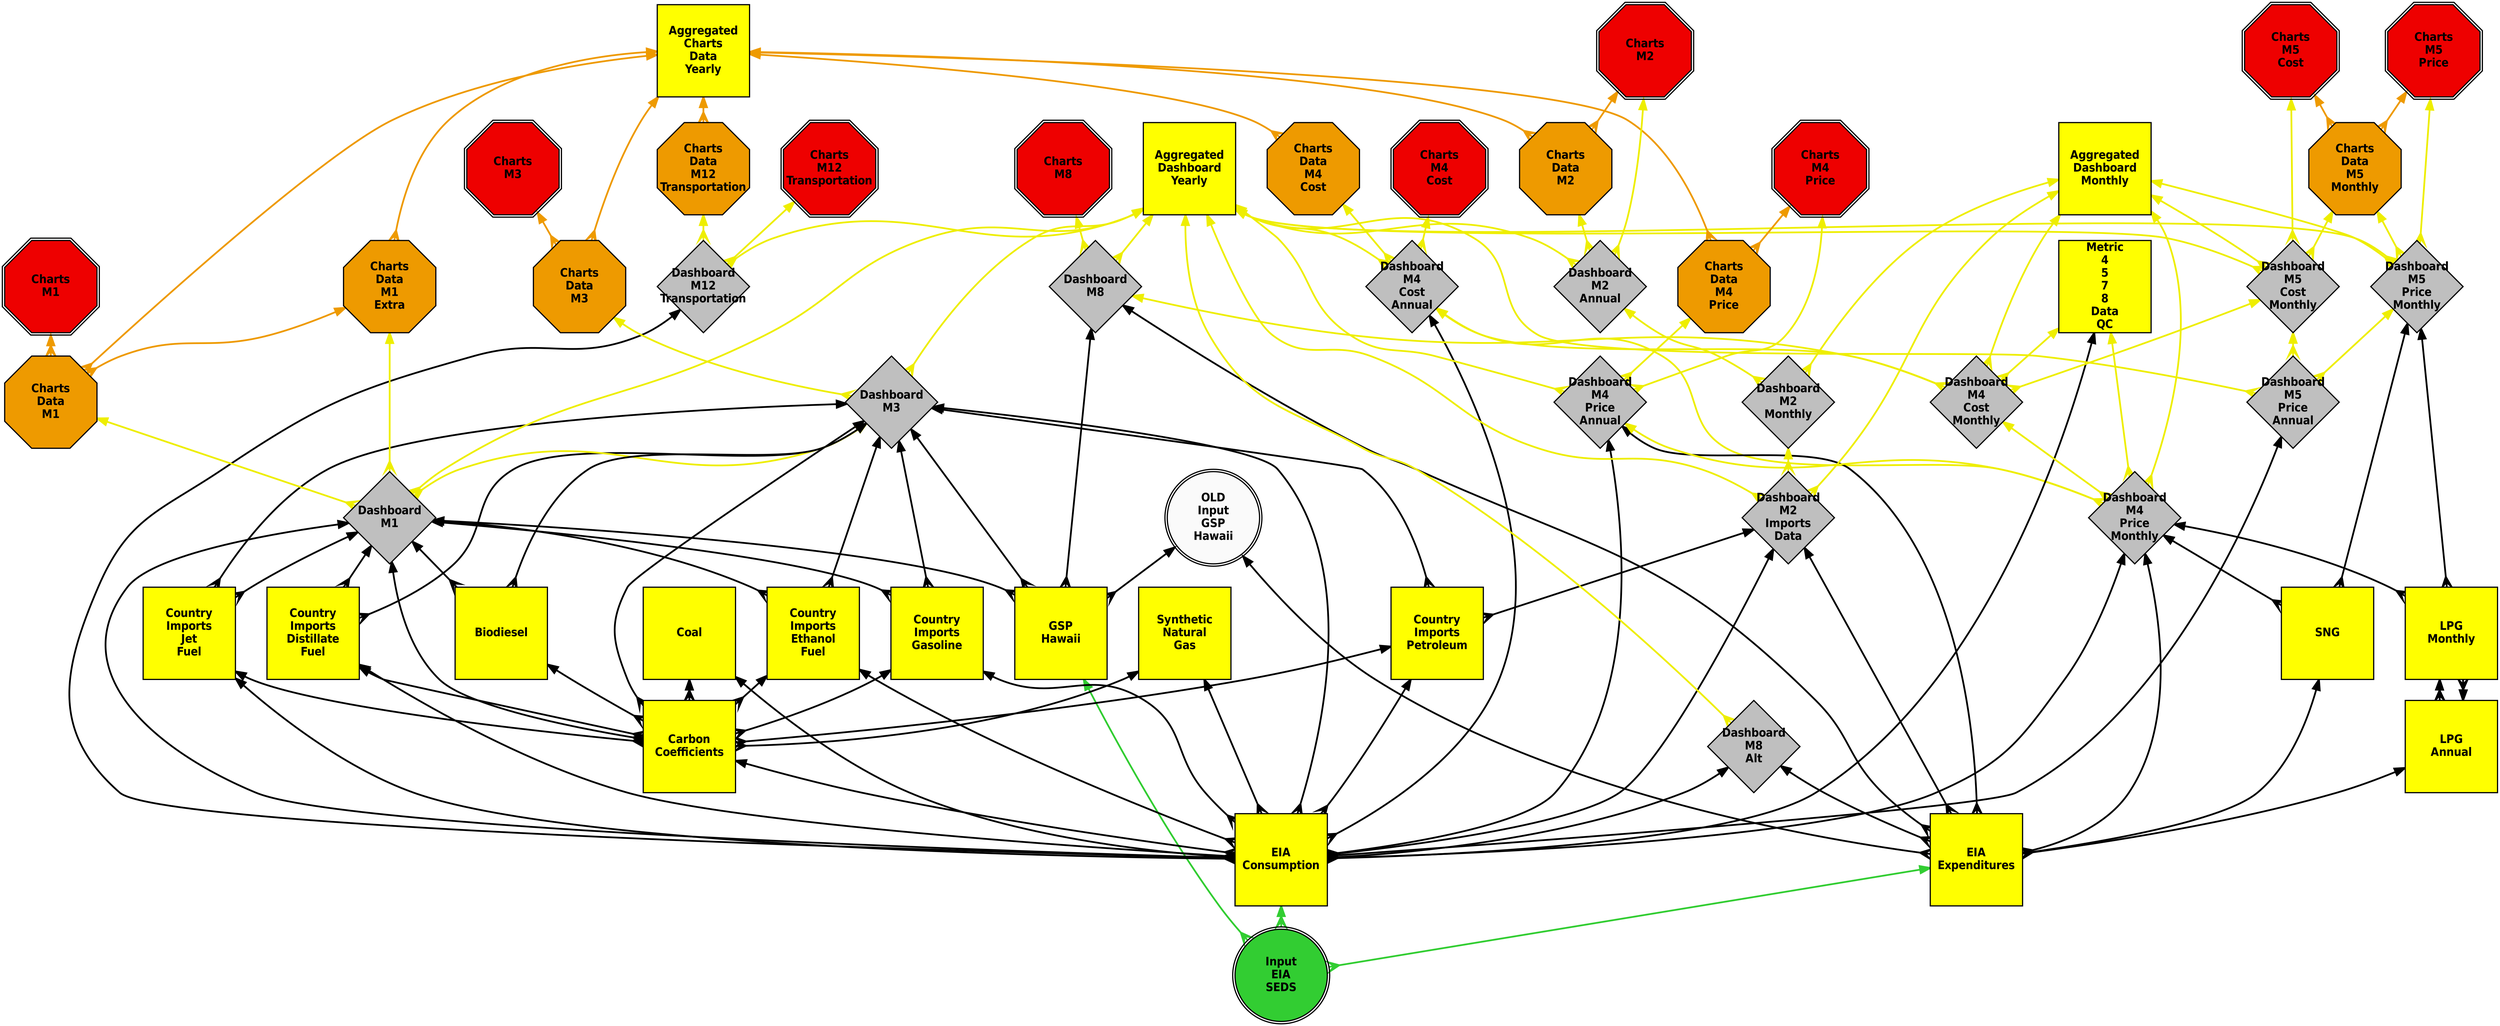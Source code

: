 digraph dependencies {
layers="one:two:three";
outputorder="edgesfirst";
nodesep=0.75;
Input_EIA_SEDS [layer="two"] [style="filled"] [height="2.2"] [shape="doublecircle"] [fontsize="20"] [fillcolor="limegreen"] [fontname="Helvetica-Narrow-Bold"] [fixedsize="true"] [label="Input\nEIA\nSEDS"] [width="2.2"] [penwidth="2"];
EIA_Consumption -> Input_EIA_SEDS [layer="one"] [arrowhead="crow"] [color="limegreen"] [arrowsize="1.75"] [dir="both"] [penwidth="3"];
EIA_Expenditures -> Input_EIA_SEDS [layer="one"] [arrowhead="crow"] [color="limegreen"] [arrowsize="1.75"] [dir="both"] [penwidth="3"];
GSP_Hawaii -> Input_EIA_SEDS [layer="one"] [arrowhead="crow"] [color="limegreen"] [arrowsize="1.75"] [dir="both"] [penwidth="3"];
EIA_Consumption [layer="two"] [style="filled"] [height="2.2"] [shape="box"] [fontsize="20"] [fillcolor="yellow"] [fontname="Helvetica-Narrow-Bold"] [fixedsize="true"] [label="EIA\nConsumption"] [width="2.2"] [penwidth="2"];
Carbon_Coefficients -> EIA_Consumption [layer="one"] [arrowhead="crow"] [color="black"] [arrowsize="1.75"] [dir="both"] [penwidth="3"];
Coal -> EIA_Consumption [layer="one"] [arrowhead="crow"] [color="black"] [arrowsize="1.75"] [dir="both"] [penwidth="3"];
Country_Imports_Distillate_Fuel -> EIA_Consumption [layer="one"] [arrowhead="crow"] [color="black"] [arrowsize="1.75"] [dir="both"] [penwidth="3"];
Country_Imports_Ethanol_Fuel -> EIA_Consumption [layer="one"] [arrowhead="crow"] [color="black"] [arrowsize="1.75"] [dir="both"] [penwidth="3"];
Country_Imports_Gasoline -> EIA_Consumption [layer="one"] [arrowhead="crow"] [color="black"] [arrowsize="1.75"] [dir="both"] [penwidth="3"];
Country_Imports_Jet_Fuel -> EIA_Consumption [layer="one"] [arrowhead="crow"] [color="black"] [arrowsize="1.75"] [dir="both"] [penwidth="3"];
Country_Imports_Petroleum -> EIA_Consumption [layer="one"] [arrowhead="crow"] [color="black"] [arrowsize="1.75"] [dir="both"] [penwidth="3"];
Dashboard_M1 -> EIA_Consumption [layer="one"] [arrowhead="crow"] [color="black"] [arrowsize="1.75"] [dir="both"] [penwidth="3"];
Dashboard_M12_Transportation -> EIA_Consumption [layer="one"] [arrowhead="crow"] [color="black"] [arrowsize="1.75"] [dir="both"] [penwidth="3"];
Dashboard_M2_Imports_Data -> EIA_Consumption [layer="one"] [arrowhead="crow"] [color="black"] [arrowsize="1.75"] [dir="both"] [penwidth="3"];
Dashboard_M3 -> EIA_Consumption [layer="one"] [arrowhead="crow"] [color="black"] [arrowsize="1.75"] [dir="both"] [penwidth="3"];
Dashboard_M4_Cost_Annual -> EIA_Consumption [layer="one"] [arrowhead="crow"] [color="black"] [arrowsize="1.75"] [dir="both"] [penwidth="3"];
Dashboard_M4_Price_Annual -> EIA_Consumption [layer="one"] [arrowhead="crow"] [color="black"] [arrowsize="1.75"] [dir="both"] [penwidth="3"];
Dashboard_M4_Price_Monthly -> EIA_Consumption [layer="one"] [arrowhead="crow"] [color="black"] [arrowsize="1.75"] [dir="both"] [penwidth="3"];
Dashboard_M5_Price_Annual -> EIA_Consumption [layer="one"] [arrowhead="crow"] [color="black"] [arrowsize="1.75"] [dir="both"] [penwidth="3"];
Dashboard_M8_Alt -> EIA_Consumption [layer="one"] [arrowhead="crow"] [color="black"] [arrowsize="1.75"] [dir="both"] [penwidth="3"];
Metric_4_5_7_8_Data_QC -> EIA_Consumption [layer="one"] [arrowhead="crow"] [color="black"] [arrowsize="1.75"] [dir="both"] [penwidth="3"];
Synthetic_Natural_Gas -> EIA_Consumption [layer="one"] [arrowhead="crow"] [color="black"] [arrowsize="1.75"] [dir="both"] [penwidth="3"];
EIA_Expenditures [layer="two"] [style="filled"] [height="2.2"] [shape="box"] [fontsize="20"] [fillcolor="yellow"] [fontname="Helvetica-Narrow-Bold"] [fixedsize="true"] [label="EIA\nExpenditures"] [width="2.2"] [penwidth="2"];
Dashboard_M2_Imports_Data -> EIA_Expenditures [layer="one"] [arrowhead="crow"] [color="black"] [arrowsize="1.75"] [dir="both"] [penwidth="3"];
Dashboard_M4_Price_Annual -> EIA_Expenditures [layer="one"] [arrowhead="crow"] [color="black"] [arrowsize="1.75"] [dir="both"] [penwidth="3"];
Dashboard_M4_Price_Monthly -> EIA_Expenditures [layer="one"] [arrowhead="crow"] [color="black"] [arrowsize="1.75"] [dir="both"] [penwidth="3"];
Dashboard_M8 -> EIA_Expenditures [layer="one"] [arrowhead="crow"] [color="black"] [arrowsize="1.75"] [dir="both"] [penwidth="3"];
Dashboard_M8_Alt -> EIA_Expenditures [layer="one"] [arrowhead="crow"] [color="black"] [arrowsize="1.75"] [dir="both"] [penwidth="3"];
LPG_Annual -> EIA_Expenditures [layer="one"] [arrowhead="crow"] [color="black"] [arrowsize="1.75"] [dir="both"] [penwidth="3"];
OLD_Input_GSP_Hawaii -> EIA_Expenditures [layer="one"] [arrowhead="crow"] [color="black"] [arrowsize="1.75"] [dir="both"] [penwidth="3"];
SNG -> EIA_Expenditures [layer="one"] [arrowhead="crow"] [color="black"] [arrowsize="1.75"] [dir="both"] [penwidth="3"];
GSP_Hawaii [layer="two"] [style="filled"] [height="2.2"] [shape="box"] [fontsize="20"] [fillcolor="yellow"] [fontname="Helvetica-Narrow-Bold"] [fixedsize="true"] [label="GSP\nHawaii"] [width="2.2"] [penwidth="2"];
Dashboard_M1 -> GSP_Hawaii [layer="one"] [arrowhead="crow"] [color="black"] [arrowsize="1.75"] [dir="both"] [penwidth="3"];
Dashboard_M3 -> GSP_Hawaii [layer="one"] [arrowhead="crow"] [color="black"] [arrowsize="1.75"] [dir="both"] [penwidth="3"];
Dashboard_M8 -> GSP_Hawaii [layer="one"] [arrowhead="crow"] [color="black"] [arrowsize="1.75"] [dir="both"] [penwidth="3"];
OLD_Input_GSP_Hawaii -> GSP_Hawaii [layer="one"] [arrowhead="crow"] [color="black"] [arrowsize="1.75"] [dir="both"] [penwidth="3"];
Carbon_Coefficients [layer="two"] [style="filled"] [height="2.2"] [shape="box"] [fontsize="20"] [fillcolor="yellow"] [fontname="Helvetica-Narrow-Bold"] [fixedsize="true"] [label="Carbon\nCoefficients"] [width="2.2"] [penwidth="2"];
Biodiesel -> Carbon_Coefficients [layer="one"] [arrowhead="crow"] [color="black"] [arrowsize="1.75"] [dir="both"] [penwidth="3"];
Coal -> Carbon_Coefficients [layer="one"] [arrowhead="crow"] [color="black"] [arrowsize="1.75"] [dir="both"] [penwidth="3"];
Country_Imports_Distillate_Fuel -> Carbon_Coefficients [layer="one"] [arrowhead="crow"] [color="black"] [arrowsize="1.75"] [dir="both"] [penwidth="3"];
Country_Imports_Ethanol_Fuel -> Carbon_Coefficients [layer="one"] [arrowhead="crow"] [color="black"] [arrowsize="1.75"] [dir="both"] [penwidth="3"];
Country_Imports_Gasoline -> Carbon_Coefficients [layer="one"] [arrowhead="crow"] [color="black"] [arrowsize="1.75"] [dir="both"] [penwidth="3"];
Country_Imports_Jet_Fuel -> Carbon_Coefficients [layer="one"] [arrowhead="crow"] [color="black"] [arrowsize="1.75"] [dir="both"] [penwidth="3"];
Country_Imports_Petroleum -> Carbon_Coefficients [layer="one"] [arrowhead="crow"] [color="black"] [arrowsize="1.75"] [dir="both"] [penwidth="3"];
Dashboard_M1 -> Carbon_Coefficients [layer="one"] [arrowhead="crow"] [color="black"] [arrowsize="1.75"] [dir="both"] [penwidth="3"];
Dashboard_M3 -> Carbon_Coefficients [layer="one"] [arrowhead="crow"] [color="black"] [arrowsize="1.75"] [dir="both"] [penwidth="3"];
Synthetic_Natural_Gas -> Carbon_Coefficients [layer="one"] [arrowhead="crow"] [color="black"] [arrowsize="1.75"] [dir="both"] [penwidth="3"];
Coal [layer="two"] [style="filled"] [height="2.2"] [shape="box"] [fontsize="20"] [fillcolor="yellow"] [fontname="Helvetica-Narrow-Bold"] [fixedsize="true"] [label="Coal"] [width="2.2"] [penwidth="2"];
Country_Imports_Distillate_Fuel [layer="two"] [style="filled"] [height="2.2"] [shape="box"] [fontsize="20"] [fillcolor="yellow"] [fontname="Helvetica-Narrow-Bold"] [fixedsize="true"] [label="Country\nImports\nDistillate\nFuel"] [width="2.2"] [penwidth="2"];
Dashboard_M1 -> Country_Imports_Distillate_Fuel [layer="one"] [arrowhead="crow"] [color="black"] [arrowsize="1.75"] [dir="both"] [penwidth="3"];
Dashboard_M3 -> Country_Imports_Distillate_Fuel [layer="one"] [arrowhead="crow"] [color="black"] [arrowsize="1.75"] [dir="both"] [penwidth="3"];
Country_Imports_Ethanol_Fuel [layer="two"] [style="filled"] [height="2.2"] [shape="box"] [fontsize="20"] [fillcolor="yellow"] [fontname="Helvetica-Narrow-Bold"] [fixedsize="true"] [label="Country\nImports\nEthanol\nFuel"] [width="2.2"] [penwidth="2"];
Dashboard_M1 -> Country_Imports_Ethanol_Fuel [layer="one"] [arrowhead="crow"] [color="black"] [arrowsize="1.75"] [dir="both"] [penwidth="3"];
Dashboard_M3 -> Country_Imports_Ethanol_Fuel [layer="one"] [arrowhead="crow"] [color="black"] [arrowsize="1.75"] [dir="both"] [penwidth="3"];
Country_Imports_Gasoline [layer="two"] [style="filled"] [height="2.2"] [shape="box"] [fontsize="20"] [fillcolor="yellow"] [fontname="Helvetica-Narrow-Bold"] [fixedsize="true"] [label="Country\nImports\nGasoline"] [width="2.2"] [penwidth="2"];
Dashboard_M1 -> Country_Imports_Gasoline [layer="one"] [arrowhead="crow"] [color="black"] [arrowsize="1.75"] [dir="both"] [penwidth="3"];
Dashboard_M3 -> Country_Imports_Gasoline [layer="one"] [arrowhead="crow"] [color="black"] [arrowsize="1.75"] [dir="both"] [penwidth="3"];
Country_Imports_Jet_Fuel [layer="two"] [style="filled"] [height="2.2"] [shape="box"] [fontsize="20"] [fillcolor="yellow"] [fontname="Helvetica-Narrow-Bold"] [fixedsize="true"] [label="Country\nImports\nJet\nFuel"] [width="2.2"] [penwidth="2"];
Dashboard_M1 -> Country_Imports_Jet_Fuel [layer="one"] [arrowhead="crow"] [color="black"] [arrowsize="1.75"] [dir="both"] [penwidth="3"];
Dashboard_M3 -> Country_Imports_Jet_Fuel [layer="one"] [arrowhead="crow"] [color="black"] [arrowsize="1.75"] [dir="both"] [penwidth="3"];
Country_Imports_Petroleum [layer="two"] [style="filled"] [height="2.2"] [shape="box"] [fontsize="20"] [fillcolor="yellow"] [fontname="Helvetica-Narrow-Bold"] [fixedsize="true"] [label="Country\nImports\nPetroleum"] [width="2.2"] [penwidth="2"];
Dashboard_M2_Imports_Data -> Country_Imports_Petroleum [layer="one"] [arrowhead="crow"] [color="black"] [arrowsize="1.75"] [dir="both"] [penwidth="3"];
Dashboard_M3 -> Country_Imports_Petroleum [layer="one"] [arrowhead="crow"] [color="black"] [arrowsize="1.75"] [dir="both"] [penwidth="3"];
Dashboard_M1 [layer="two"] [style="filled"] [height="2.2"] [shape="diamond"] [fontsize="20"] [fillcolor="grey75"] [fontname="Helvetica-Narrow-Bold"] [fixedsize="true"] [label="Dashboard\nM1"] [width="2.2"] [penwidth="2"];
Aggregated_Dashboard_Yearly -> Dashboard_M1 [layer="one"] [arrowhead="crow"] [color="yellow2"] [arrowsize="1.75"] [dir="both"] [penwidth="3"];
Charts_Data_M1 -> Dashboard_M1 [layer="one"] [arrowhead="crow"] [color="yellow2"] [arrowsize="1.75"] [dir="both"] [penwidth="3"];
Charts_Data_M1_Extra -> Dashboard_M1 [layer="one"] [arrowhead="crow"] [color="yellow2"] [arrowsize="1.75"] [dir="both"] [penwidth="3"];
Dashboard_M3 -> Dashboard_M1 [layer="one"] [arrowhead="crow"] [color="yellow2"] [arrowsize="1.75"] [dir="both"] [penwidth="3"];
Dashboard_M12_Transportation [layer="two"] [style="filled"] [height="2.2"] [shape="diamond"] [fontsize="20"] [fillcolor="grey75"] [fontname="Helvetica-Narrow-Bold"] [fixedsize="true"] [label="Dashboard\nM12\nTransportation"] [width="2.2"] [penwidth="2"];
Aggregated_Dashboard_Yearly -> Dashboard_M12_Transportation [layer="one"] [arrowhead="crow"] [color="yellow2"] [arrowsize="1.75"] [dir="both"] [penwidth="3"];
Charts_Data_M12_Transportation -> Dashboard_M12_Transportation [layer="one"] [arrowhead="crow"] [color="yellow2"] [arrowsize="1.75"] [dir="both"] [penwidth="3"];
Charts_M12_Transportation -> Dashboard_M12_Transportation [layer="one"] [arrowhead="crow"] [color="yellow2"] [arrowsize="1.75"] [dir="both"] [penwidth="3"];
Dashboard_M2_Imports_Data [layer="two"] [style="filled"] [height="2.2"] [shape="diamond"] [fontsize="20"] [fillcolor="grey75"] [fontname="Helvetica-Narrow-Bold"] [fixedsize="true"] [label="Dashboard\nM2\nImports\nData"] [width="2.2"] [penwidth="2"];
Aggregated_Dashboard_Monthly -> Dashboard_M2_Imports_Data [layer="one"] [arrowhead="crow"] [color="yellow2"] [arrowsize="1.75"] [dir="both"] [penwidth="3"];
Aggregated_Dashboard_Yearly -> Dashboard_M2_Imports_Data [layer="one"] [arrowhead="crow"] [color="yellow2"] [arrowsize="1.75"] [dir="both"] [penwidth="3"];
Dashboard_M2_Monthly -> Dashboard_M2_Imports_Data [layer="one"] [arrowhead="crow"] [color="yellow2"] [arrowsize="1.75"] [dir="both"] [penwidth="3"];
Dashboard_M3 [layer="two"] [style="filled"] [height="2.2"] [shape="diamond"] [fontsize="20"] [fillcolor="grey75"] [fontname="Helvetica-Narrow-Bold"] [fixedsize="true"] [label="Dashboard\nM3"] [width="2.2"] [penwidth="2"];
Aggregated_Dashboard_Yearly -> Dashboard_M3 [layer="one"] [arrowhead="crow"] [color="yellow2"] [arrowsize="1.75"] [dir="both"] [penwidth="3"];
Charts_Data_M3 -> Dashboard_M3 [layer="one"] [arrowhead="crow"] [color="yellow2"] [arrowsize="1.75"] [dir="both"] [penwidth="3"];
Dashboard_M4_Cost_Annual [layer="two"] [style="filled"] [height="2.2"] [shape="diamond"] [fontsize="20"] [fillcolor="grey75"] [fontname="Helvetica-Narrow-Bold"] [fixedsize="true"] [label="Dashboard\nM4\nCost\nAnnual"] [width="2.2"] [penwidth="2"];
Aggregated_Dashboard_Yearly -> Dashboard_M4_Cost_Annual [layer="one"] [arrowhead="crow"] [color="yellow2"] [arrowsize="1.75"] [dir="both"] [penwidth="3"];
Charts_Data_M4_Cost -> Dashboard_M4_Cost_Annual [layer="one"] [arrowhead="crow"] [color="yellow2"] [arrowsize="1.75"] [dir="both"] [penwidth="3"];
Charts_M4_Cost -> Dashboard_M4_Cost_Annual [layer="one"] [arrowhead="crow"] [color="yellow2"] [arrowsize="1.75"] [dir="both"] [penwidth="3"];
Dashboard_M4_Price_Annual [layer="two"] [style="filled"] [height="2.2"] [shape="diamond"] [fontsize="20"] [fillcolor="grey75"] [fontname="Helvetica-Narrow-Bold"] [fixedsize="true"] [label="Dashboard\nM4\nPrice\nAnnual"] [width="2.2"] [penwidth="2"];
Aggregated_Dashboard_Yearly -> Dashboard_M4_Price_Annual [layer="one"] [arrowhead="crow"] [color="yellow2"] [arrowsize="1.75"] [dir="both"] [penwidth="3"];
Charts_Data_M4_Price -> Dashboard_M4_Price_Annual [layer="one"] [arrowhead="crow"] [color="yellow2"] [arrowsize="1.75"] [dir="both"] [penwidth="3"];
Charts_M4_Price -> Dashboard_M4_Price_Annual [layer="one"] [arrowhead="crow"] [color="yellow2"] [arrowsize="1.75"] [dir="both"] [penwidth="3"];
Dashboard_M4_Price_Monthly [layer="two"] [style="filled"] [height="2.2"] [shape="diamond"] [fontsize="20"] [fillcolor="grey75"] [fontname="Helvetica-Narrow-Bold"] [fixedsize="true"] [label="Dashboard\nM4\nPrice\nMonthly"] [width="2.2"] [penwidth="2"];
Aggregated_Dashboard_Monthly -> Dashboard_M4_Price_Monthly [layer="one"] [arrowhead="crow"] [color="yellow2"] [arrowsize="1.75"] [dir="both"] [penwidth="3"];
Dashboard_M4_Cost_Annual -> Dashboard_M4_Price_Monthly [layer="one"] [arrowhead="crow"] [color="yellow2"] [arrowsize="1.75"] [dir="both"] [penwidth="3"];
Dashboard_M4_Cost_Monthly -> Dashboard_M4_Price_Monthly [layer="one"] [arrowhead="crow"] [color="yellow2"] [arrowsize="1.75"] [dir="both"] [penwidth="3"];
Dashboard_M4_Price_Annual -> Dashboard_M4_Price_Monthly [layer="one"] [arrowhead="crow"] [color="yellow2"] [arrowsize="1.75"] [dir="both"] [penwidth="3"];
Metric_4_5_7_8_Data_QC -> Dashboard_M4_Price_Monthly [layer="one"] [arrowhead="crow"] [color="yellow2"] [arrowsize="1.75"] [dir="both"] [penwidth="3"];
Dashboard_M5_Price_Annual [layer="two"] [style="filled"] [height="2.2"] [shape="diamond"] [fontsize="20"] [fillcolor="grey75"] [fontname="Helvetica-Narrow-Bold"] [fixedsize="true"] [label="Dashboard\nM5\nPrice\nAnnual"] [width="2.2"] [penwidth="2"];
Aggregated_Dashboard_Yearly -> Dashboard_M5_Price_Annual [layer="one"] [arrowhead="crow"] [color="yellow2"] [arrowsize="1.75"] [dir="both"] [penwidth="3"];
Dashboard_M5_Cost_Monthly -> Dashboard_M5_Price_Annual [layer="one"] [arrowhead="crow"] [color="yellow2"] [arrowsize="1.75"] [dir="both"] [penwidth="3"];
Dashboard_M5_Price_Monthly -> Dashboard_M5_Price_Annual [layer="one"] [arrowhead="crow"] [color="yellow2"] [arrowsize="1.75"] [dir="both"] [penwidth="3"];
Dashboard_M8_Alt [layer="two"] [style="filled"] [height="2.2"] [shape="diamond"] [fontsize="20"] [fillcolor="grey75"] [fontname="Helvetica-Narrow-Bold"] [fixedsize="true"] [label="Dashboard\nM8\nAlt"] [width="2.2"] [penwidth="2"];
Aggregated_Dashboard_Yearly -> Dashboard_M8_Alt [layer="one"] [arrowhead="crow"] [color="yellow2"] [arrowsize="1.75"] [dir="both"] [penwidth="3"];
Metric_4_5_7_8_Data_QC [layer="two"] [style="filled"] [height="2.2"] [shape="box"] [fontsize="20"] [fillcolor="yellow"] [fontname="Helvetica-Narrow-Bold"] [fixedsize="true"] [label="Metric\n4\n5\n7\n8\nData\nQC"] [width="2.2"] [penwidth="2"];
Synthetic_Natural_Gas [layer="two"] [style="filled"] [height="2.2"] [shape="box"] [fontsize="20"] [fillcolor="yellow"] [fontname="Helvetica-Narrow-Bold"] [fixedsize="true"] [label="Synthetic\nNatural\nGas"] [width="2.2"] [penwidth="2"];
Dashboard_M8 [layer="two"] [style="filled"] [height="2.2"] [shape="diamond"] [fontsize="20"] [fillcolor="grey75"] [fontname="Helvetica-Narrow-Bold"] [fixedsize="true"] [label="Dashboard\nM8"] [width="2.2"] [penwidth="2"];
Aggregated_Dashboard_Yearly -> Dashboard_M8 [layer="one"] [arrowhead="crow"] [color="yellow2"] [arrowsize="1.75"] [dir="both"] [penwidth="3"];
Charts_M8 -> Dashboard_M8 [layer="one"] [arrowhead="crow"] [color="yellow2"] [arrowsize="1.75"] [dir="both"] [penwidth="3"];
LPG_Annual [layer="two"] [style="filled"] [height="2.2"] [shape="box"] [fontsize="20"] [fillcolor="yellow"] [fontname="Helvetica-Narrow-Bold"] [fixedsize="true"] [label="LPG\nAnnual"] [width="2.2"] [penwidth="2"];
LPG_Monthly -> LPG_Annual [layer="one"] [arrowhead="crow"] [color="black"] [arrowsize="1.75"] [dir="both"] [penwidth="3"];
OLD_Input_GSP_Hawaii [layer="two"] [style="filled"] [height="2.2"] [shape="doublecircle"] [fontsize="20"] [fillcolor="grey98"] [fontname="Helvetica-Narrow-Bold"] [fixedsize="true"] [label="OLD\nInput\nGSP\nHawaii"] [width="2.2"] [penwidth="2"];
SNG [layer="two"] [style="filled"] [height="2.2"] [shape="box"] [fontsize="20"] [fillcolor="yellow"] [fontname="Helvetica-Narrow-Bold"] [fixedsize="true"] [label="SNG"] [width="2.2"] [penwidth="2"];
Dashboard_M4_Price_Monthly -> SNG [layer="one"] [arrowhead="crow"] [color="black"] [arrowsize="1.75"] [dir="both"] [penwidth="3"];
Dashboard_M5_Price_Monthly -> SNG [layer="one"] [arrowhead="crow"] [color="black"] [arrowsize="1.75"] [dir="both"] [penwidth="3"];
Biodiesel [layer="two"] [style="filled"] [height="2.2"] [shape="box"] [fontsize="20"] [fillcolor="yellow"] [fontname="Helvetica-Narrow-Bold"] [fixedsize="true"] [label="Biodiesel"] [width="2.2"] [penwidth="2"];
Dashboard_M1 -> Biodiesel [layer="one"] [arrowhead="crow"] [color="black"] [arrowsize="1.75"] [dir="both"] [penwidth="3"];
Dashboard_M3 -> Biodiesel [layer="one"] [arrowhead="crow"] [color="black"] [arrowsize="1.75"] [dir="both"] [penwidth="3"];
Aggregated_Dashboard_Yearly [layer="two"] [style="filled"] [height="2.2"] [shape="box"] [fontsize="20"] [fillcolor="yellow"] [fontname="Helvetica-Narrow-Bold"] [fixedsize="true"] [label="Aggregated\nDashboard\nYearly"] [width="2.2"] [penwidth="2"];
Charts_Data_M1 [layer="two"] [style="filled"] [height="2.2"] [shape="octagon"] [fontsize="20"] [fillcolor="orange2"] [fontname="Helvetica-Narrow-Bold"] [fixedsize="true"] [label="Charts\nData\nM1"] [width="2.2"] [penwidth="2"];
Aggregated_Charts_Data_Yearly -> Charts_Data_M1 [layer="one"] [arrowhead="crow"] [color="orange2"] [arrowsize="1.75"] [dir="both"] [penwidth="3"];
Charts_Data_M1_Extra -> Charts_Data_M1 [layer="one"] [arrowhead="crow"] [color="orange2"] [arrowsize="1.75"] [dir="both"] [penwidth="3"];
Charts_M1 -> Charts_Data_M1 [layer="one"] [arrowhead="crow"] [color="orange2"] [arrowsize="1.75"] [dir="both"] [penwidth="3"];
Charts_Data_M1_Extra [layer="two"] [style="filled"] [height="2.2"] [shape="octagon"] [fontsize="20"] [fillcolor="orange2"] [fontname="Helvetica-Narrow-Bold"] [fixedsize="true"] [label="Charts\nData\nM1\nExtra"] [width="2.2"] [penwidth="2"];
Aggregated_Charts_Data_Yearly -> Charts_Data_M1_Extra [layer="one"] [arrowhead="crow"] [color="orange2"] [arrowsize="1.75"] [dir="both"] [penwidth="3"];
Charts_Data_M12_Transportation [layer="two"] [style="filled"] [height="2.2"] [shape="octagon"] [fontsize="20"] [fillcolor="orange2"] [fontname="Helvetica-Narrow-Bold"] [fixedsize="true"] [label="Charts\nData\nM12\nTransportation"] [width="2.2"] [penwidth="2"];
Aggregated_Charts_Data_Yearly -> Charts_Data_M12_Transportation [layer="one"] [arrowhead="crow"] [color="orange2"] [arrowsize="1.75"] [dir="both"] [penwidth="3"];
Charts_M12_Transportation [layer="two"] [style="filled"] [height="2.2"] [shape="doubleoctagon"] [fontsize="20"] [fillcolor="red2"] [fontname="Helvetica-Narrow-Bold"] [fixedsize="true"] [label="Charts\nM12\nTransportation"] [width="2.2"] [penwidth="2"];
Aggregated_Dashboard_Monthly [layer="two"] [style="filled"] [height="2.2"] [shape="box"] [fontsize="20"] [fillcolor="yellow"] [fontname="Helvetica-Narrow-Bold"] [fixedsize="true"] [label="Aggregated\nDashboard\nMonthly"] [width="2.2"] [penwidth="2"];
Dashboard_M2_Monthly [layer="two"] [style="filled"] [height="2.2"] [shape="diamond"] [fontsize="20"] [fillcolor="grey75"] [fontname="Helvetica-Narrow-Bold"] [fixedsize="true"] [label="Dashboard\nM2\nMonthly"] [width="2.2"] [penwidth="2"];
Aggregated_Dashboard_Monthly -> Dashboard_M2_Monthly [layer="one"] [arrowhead="crow"] [color="yellow2"] [arrowsize="1.75"] [dir="both"] [penwidth="3"];
Dashboard_M2_Annual -> Dashboard_M2_Monthly [layer="one"] [arrowhead="crow"] [color="yellow2"] [arrowsize="1.75"] [dir="both"] [penwidth="3"];
Charts_Data_M3 [layer="two"] [style="filled"] [height="2.2"] [shape="octagon"] [fontsize="20"] [fillcolor="orange2"] [fontname="Helvetica-Narrow-Bold"] [fixedsize="true"] [label="Charts\nData\nM3"] [width="2.2"] [penwidth="2"];
Aggregated_Charts_Data_Yearly -> Charts_Data_M3 [layer="one"] [arrowhead="crow"] [color="orange2"] [arrowsize="1.75"] [dir="both"] [penwidth="3"];
Charts_M3 -> Charts_Data_M3 [layer="one"] [arrowhead="crow"] [color="orange2"] [arrowsize="1.75"] [dir="both"] [penwidth="3"];
Charts_Data_M4_Cost [layer="two"] [style="filled"] [height="2.2"] [shape="octagon"] [fontsize="20"] [fillcolor="orange2"] [fontname="Helvetica-Narrow-Bold"] [fixedsize="true"] [label="Charts\nData\nM4\nCost"] [width="2.2"] [penwidth="2"];
Aggregated_Charts_Data_Yearly -> Charts_Data_M4_Cost [layer="one"] [arrowhead="crow"] [color="orange2"] [arrowsize="1.75"] [dir="both"] [penwidth="3"];
Charts_M4_Cost [layer="two"] [style="filled"] [height="2.2"] [shape="doubleoctagon"] [fontsize="20"] [fillcolor="red2"] [fontname="Helvetica-Narrow-Bold"] [fixedsize="true"] [label="Charts\nM4\nCost"] [width="2.2"] [penwidth="2"];
Charts_Data_M4_Price [layer="two"] [style="filled"] [height="2.2"] [shape="octagon"] [fontsize="20"] [fillcolor="orange2"] [fontname="Helvetica-Narrow-Bold"] [fixedsize="true"] [label="Charts\nData\nM4\nPrice"] [width="2.2"] [penwidth="2"];
Aggregated_Charts_Data_Yearly -> Charts_Data_M4_Price [layer="one"] [arrowhead="crow"] [color="orange2"] [arrowsize="1.75"] [dir="both"] [penwidth="3"];
Charts_M4_Price -> Charts_Data_M4_Price [layer="one"] [arrowhead="crow"] [color="orange2"] [arrowsize="1.75"] [dir="both"] [penwidth="3"];
Charts_M4_Price [layer="two"] [style="filled"] [height="2.2"] [shape="doubleoctagon"] [fontsize="20"] [fillcolor="red2"] [fontname="Helvetica-Narrow-Bold"] [fixedsize="true"] [label="Charts\nM4\nPrice"] [width="2.2"] [penwidth="2"];
Dashboard_M4_Cost_Monthly [layer="two"] [style="filled"] [height="2.2"] [shape="diamond"] [fontsize="20"] [fillcolor="grey75"] [fontname="Helvetica-Narrow-Bold"] [fixedsize="true"] [label="Dashboard\nM4\nCost\nMonthly"] [width="2.2"] [penwidth="2"];
Aggregated_Dashboard_Monthly -> Dashboard_M4_Cost_Monthly [layer="one"] [arrowhead="crow"] [color="yellow2"] [arrowsize="1.75"] [dir="both"] [penwidth="3"];
Dashboard_M4_Cost_Annual -> Dashboard_M4_Cost_Monthly [layer="one"] [arrowhead="crow"] [color="yellow2"] [arrowsize="1.75"] [dir="both"] [penwidth="3"];
Dashboard_M5_Cost_Monthly -> Dashboard_M4_Cost_Monthly [layer="one"] [arrowhead="crow"] [color="yellow2"] [arrowsize="1.75"] [dir="both"] [penwidth="3"];
Dashboard_M8 -> Dashboard_M4_Cost_Monthly [layer="one"] [arrowhead="crow"] [color="yellow2"] [arrowsize="1.75"] [dir="both"] [penwidth="3"];
Metric_4_5_7_8_Data_QC -> Dashboard_M4_Cost_Monthly [layer="one"] [arrowhead="crow"] [color="yellow2"] [arrowsize="1.75"] [dir="both"] [penwidth="3"];
Dashboard_M5_Cost_Monthly [layer="two"] [style="filled"] [height="2.2"] [shape="diamond"] [fontsize="20"] [fillcolor="grey75"] [fontname="Helvetica-Narrow-Bold"] [fixedsize="true"] [label="Dashboard\nM5\nCost\nMonthly"] [width="2.2"] [penwidth="2"];
Aggregated_Dashboard_Monthly -> Dashboard_M5_Cost_Monthly [layer="one"] [arrowhead="crow"] [color="yellow2"] [arrowsize="1.75"] [dir="both"] [penwidth="3"];
Aggregated_Dashboard_Yearly -> Dashboard_M5_Cost_Monthly [layer="one"] [arrowhead="crow"] [color="yellow2"] [arrowsize="1.75"] [dir="both"] [penwidth="3"];
Charts_Data_M5_Monthly -> Dashboard_M5_Cost_Monthly [layer="one"] [arrowhead="crow"] [color="yellow2"] [arrowsize="1.75"] [dir="both"] [penwidth="3"];
Charts_M5_Cost -> Dashboard_M5_Cost_Monthly [layer="one"] [arrowhead="crow"] [color="yellow2"] [arrowsize="1.75"] [dir="both"] [penwidth="3"];
Dashboard_M5_Price_Monthly [layer="two"] [style="filled"] [height="2.2"] [shape="diamond"] [fontsize="20"] [fillcolor="grey75"] [fontname="Helvetica-Narrow-Bold"] [fixedsize="true"] [label="Dashboard\nM5\nPrice\nMonthly"] [width="2.2"] [penwidth="2"];
Aggregated_Dashboard_Monthly -> Dashboard_M5_Price_Monthly [layer="one"] [arrowhead="crow"] [color="yellow2"] [arrowsize="1.75"] [dir="both"] [penwidth="3"];
Aggregated_Dashboard_Yearly -> Dashboard_M5_Price_Monthly [layer="one"] [arrowhead="crow"] [color="yellow2"] [arrowsize="1.75"] [dir="both"] [penwidth="3"];
Charts_Data_M5_Monthly -> Dashboard_M5_Price_Monthly [layer="one"] [arrowhead="crow"] [color="yellow2"] [arrowsize="1.75"] [dir="both"] [penwidth="3"];
Charts_M5_Price -> Dashboard_M5_Price_Monthly [layer="one"] [arrowhead="crow"] [color="yellow2"] [arrowsize="1.75"] [dir="both"] [penwidth="3"];
Charts_M8 [layer="two"] [style="filled"] [height="2.2"] [shape="doubleoctagon"] [fontsize="20"] [fillcolor="red2"] [fontname="Helvetica-Narrow-Bold"] [fixedsize="true"] [label="Charts\nM8"] [width="2.2"] [penwidth="2"];
LPG_Monthly [layer="two"] [style="filled"] [height="2.2"] [shape="box"] [fontsize="20"] [fillcolor="yellow"] [fontname="Helvetica-Narrow-Bold"] [fixedsize="true"] [label="LPG\nMonthly"] [width="2.2"] [penwidth="2"];
Dashboard_M4_Price_Monthly -> LPG_Monthly [layer="one"] [arrowhead="crow"] [color="black"] [arrowsize="1.75"] [dir="both"] [penwidth="3"];
Dashboard_M5_Price_Monthly -> LPG_Monthly [layer="one"] [arrowhead="crow"] [color="black"] [arrowsize="1.75"] [dir="both"] [penwidth="3"];
LPG_Annual -> LPG_Monthly [layer="one"] [arrowhead="crow"] [color="black"] [arrowsize="1.75"] [dir="both"] [penwidth="3"];
Aggregated_Charts_Data_Yearly [layer="two"] [style="filled"] [height="2.2"] [shape="box"] [fontsize="20"] [fillcolor="yellow"] [fontname="Helvetica-Narrow-Bold"] [fixedsize="true"] [label="Aggregated\nCharts\nData\nYearly"] [width="2.2"] [penwidth="2"];
Charts_M1 [layer="two"] [style="filled"] [height="2.2"] [shape="doubleoctagon"] [fontsize="20"] [fillcolor="red2"] [fontname="Helvetica-Narrow-Bold"] [fixedsize="true"] [label="Charts\nM1"] [width="2.2"] [penwidth="2"];
Dashboard_M2_Annual [layer="two"] [style="filled"] [height="2.2"] [shape="diamond"] [fontsize="20"] [fillcolor="grey75"] [fontname="Helvetica-Narrow-Bold"] [fixedsize="true"] [label="Dashboard\nM2\nAnnual"] [width="2.2"] [penwidth="2"];
Aggregated_Dashboard_Yearly -> Dashboard_M2_Annual [layer="one"] [arrowhead="crow"] [color="yellow2"] [arrowsize="1.75"] [dir="both"] [penwidth="3"];
Charts_Data_M2 -> Dashboard_M2_Annual [layer="one"] [arrowhead="crow"] [color="yellow2"] [arrowsize="1.75"] [dir="both"] [penwidth="3"];
Charts_M2 -> Dashboard_M2_Annual [layer="one"] [arrowhead="crow"] [color="yellow2"] [arrowsize="1.75"] [dir="both"] [penwidth="3"];
Charts_M3 [layer="two"] [style="filled"] [height="2.2"] [shape="doubleoctagon"] [fontsize="20"] [fillcolor="red2"] [fontname="Helvetica-Narrow-Bold"] [fixedsize="true"] [label="Charts\nM3"] [width="2.2"] [penwidth="2"];
Charts_Data_M5_Monthly [layer="two"] [style="filled"] [height="2.2"] [shape="octagon"] [fontsize="20"] [fillcolor="orange2"] [fontname="Helvetica-Narrow-Bold"] [fixedsize="true"] [label="Charts\nData\nM5\nMonthly"] [width="2.2"] [penwidth="2"];
Charts_M5_Cost -> Charts_Data_M5_Monthly [layer="one"] [arrowhead="crow"] [color="orange2"] [arrowsize="1.75"] [dir="both"] [penwidth="3"];
Charts_M5_Price -> Charts_Data_M5_Monthly [layer="one"] [arrowhead="crow"] [color="orange2"] [arrowsize="1.75"] [dir="both"] [penwidth="3"];
Charts_M5_Cost [layer="two"] [style="filled"] [height="2.2"] [shape="doubleoctagon"] [fontsize="20"] [fillcolor="red2"] [fontname="Helvetica-Narrow-Bold"] [fixedsize="true"] [label="Charts\nM5\nCost"] [width="2.2"] [penwidth="2"];
Charts_M5_Price [layer="two"] [style="filled"] [height="2.2"] [shape="doubleoctagon"] [fontsize="20"] [fillcolor="red2"] [fontname="Helvetica-Narrow-Bold"] [fixedsize="true"] [label="Charts\nM5\nPrice"] [width="2.2"] [penwidth="2"];
Charts_Data_M2 [layer="two"] [style="filled"] [height="2.2"] [shape="octagon"] [fontsize="20"] [fillcolor="orange2"] [fontname="Helvetica-Narrow-Bold"] [fixedsize="true"] [label="Charts\nData\nM2"] [width="2.2"] [penwidth="2"];
Aggregated_Charts_Data_Yearly -> Charts_Data_M2 [layer="one"] [arrowhead="crow"] [color="orange2"] [arrowsize="1.75"] [dir="both"] [penwidth="3"];
Charts_M2 -> Charts_Data_M2 [layer="one"] [arrowhead="crow"] [color="orange2"] [arrowsize="1.75"] [dir="both"] [penwidth="3"];
Charts_M2 [layer="two"] [style="filled"] [height="2.2"] [shape="doubleoctagon"] [fontsize="20"] [fillcolor="red2"] [fontname="Helvetica-Narrow-Bold"] [fixedsize="true"] [label="Charts\nM2"] [width="2.2"] [penwidth="2"];
}